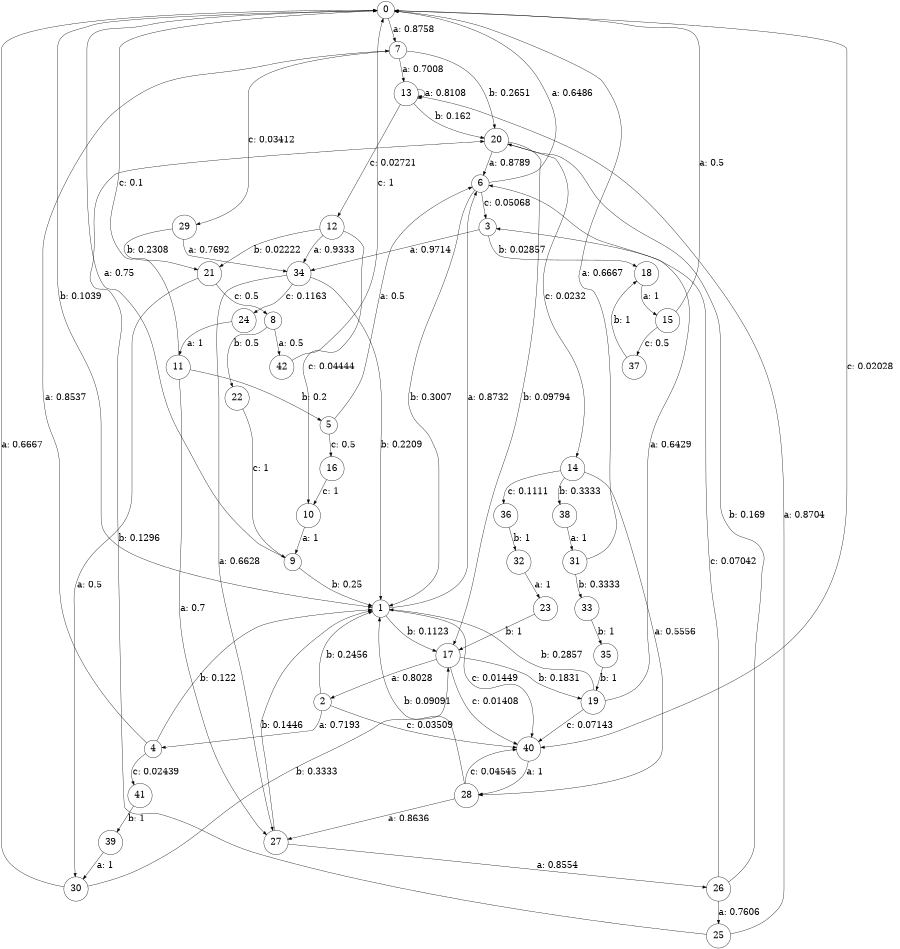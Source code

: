 digraph "d2-500nw-t0-cen-SML" {
size = "6,8.5";
ratio = "fill";
node [shape = circle];
node [fontsize = 24];
edge [fontsize = 24];
0 -> 7 [label = "a: 0.8758   "];
0 -> 1 [label = "b: 0.1039   "];
0 -> 40 [label = "c: 0.02028  "];
1 -> 6 [label = "a: 0.8732   "];
1 -> 17 [label = "b: 0.1123   "];
1 -> 40 [label = "c: 0.01449  "];
2 -> 4 [label = "a: 0.7193   "];
2 -> 1 [label = "b: 0.2456   "];
2 -> 40 [label = "c: 0.03509  "];
3 -> 34 [label = "a: 0.9714   "];
3 -> 18 [label = "b: 0.02857  "];
4 -> 7 [label = "a: 0.8537   "];
4 -> 1 [label = "b: 0.122    "];
4 -> 41 [label = "c: 0.02439  "];
5 -> 6 [label = "a: 0.5      "];
5 -> 16 [label = "c: 0.5      "];
6 -> 0 [label = "a: 0.6486   "];
6 -> 1 [label = "b: 0.3007   "];
6 -> 3 [label = "c: 0.05068  "];
7 -> 13 [label = "a: 0.7008   "];
7 -> 20 [label = "b: 0.2651   "];
7 -> 29 [label = "c: 0.03412  "];
8 -> 42 [label = "a: 0.5      "];
8 -> 22 [label = "b: 0.5      "];
9 -> 0 [label = "a: 0.75     "];
9 -> 1 [label = "b: 0.25     "];
10 -> 9 [label = "a: 1        "];
11 -> 27 [label = "a: 0.7      "];
11 -> 5 [label = "b: 0.2      "];
11 -> 0 [label = "c: 0.1      "];
12 -> 34 [label = "a: 0.9333   "];
12 -> 21 [label = "b: 0.02222  "];
12 -> 10 [label = "c: 0.04444  "];
13 -> 13 [label = "a: 0.8108   "];
13 -> 20 [label = "b: 0.162    "];
13 -> 12 [label = "c: 0.02721  "];
14 -> 28 [label = "a: 0.5556   "];
14 -> 38 [label = "b: 0.3333   "];
14 -> 36 [label = "c: 0.1111   "];
15 -> 0 [label = "a: 0.5      "];
15 -> 37 [label = "c: 0.5      "];
16 -> 10 [label = "c: 1        "];
17 -> 2 [label = "a: 0.8028   "];
17 -> 19 [label = "b: 0.1831   "];
17 -> 40 [label = "c: 0.01408  "];
18 -> 15 [label = "a: 1        "];
19 -> 6 [label = "a: 0.6429   "];
19 -> 1 [label = "b: 0.2857   "];
19 -> 40 [label = "c: 0.07143  "];
20 -> 6 [label = "a: 0.8789   "];
20 -> 17 [label = "b: 0.09794  "];
20 -> 14 [label = "c: 0.0232   "];
21 -> 30 [label = "a: 0.5      "];
21 -> 8 [label = "c: 0.5      "];
22 -> 9 [label = "c: 1        "];
23 -> 17 [label = "b: 1        "];
24 -> 11 [label = "a: 1        "];
25 -> 13 [label = "a: 0.8704   "];
25 -> 20 [label = "b: 0.1296   "];
26 -> 25 [label = "a: 0.7606   "];
26 -> 20 [label = "b: 0.169    "];
26 -> 3 [label = "c: 0.07042  "];
27 -> 26 [label = "a: 0.8554   "];
27 -> 1 [label = "b: 0.1446   "];
28 -> 27 [label = "a: 0.8636   "];
28 -> 1 [label = "b: 0.09091  "];
28 -> 40 [label = "c: 0.04545  "];
29 -> 34 [label = "a: 0.7692   "];
29 -> 21 [label = "b: 0.2308   "];
30 -> 0 [label = "a: 0.6667   "];
30 -> 17 [label = "b: 0.3333   "];
31 -> 0 [label = "a: 0.6667   "];
31 -> 33 [label = "b: 0.3333   "];
32 -> 23 [label = "a: 1        "];
33 -> 35 [label = "b: 1        "];
34 -> 27 [label = "a: 0.6628   "];
34 -> 1 [label = "b: 0.2209   "];
34 -> 24 [label = "c: 0.1163   "];
35 -> 19 [label = "b: 1        "];
36 -> 32 [label = "b: 1        "];
37 -> 18 [label = "b: 1        "];
38 -> 31 [label = "a: 1        "];
39 -> 30 [label = "a: 1        "];
40 -> 28 [label = "a: 1        "];
41 -> 39 [label = "b: 1        "];
42 -> 0 [label = "c: 1        "];
}